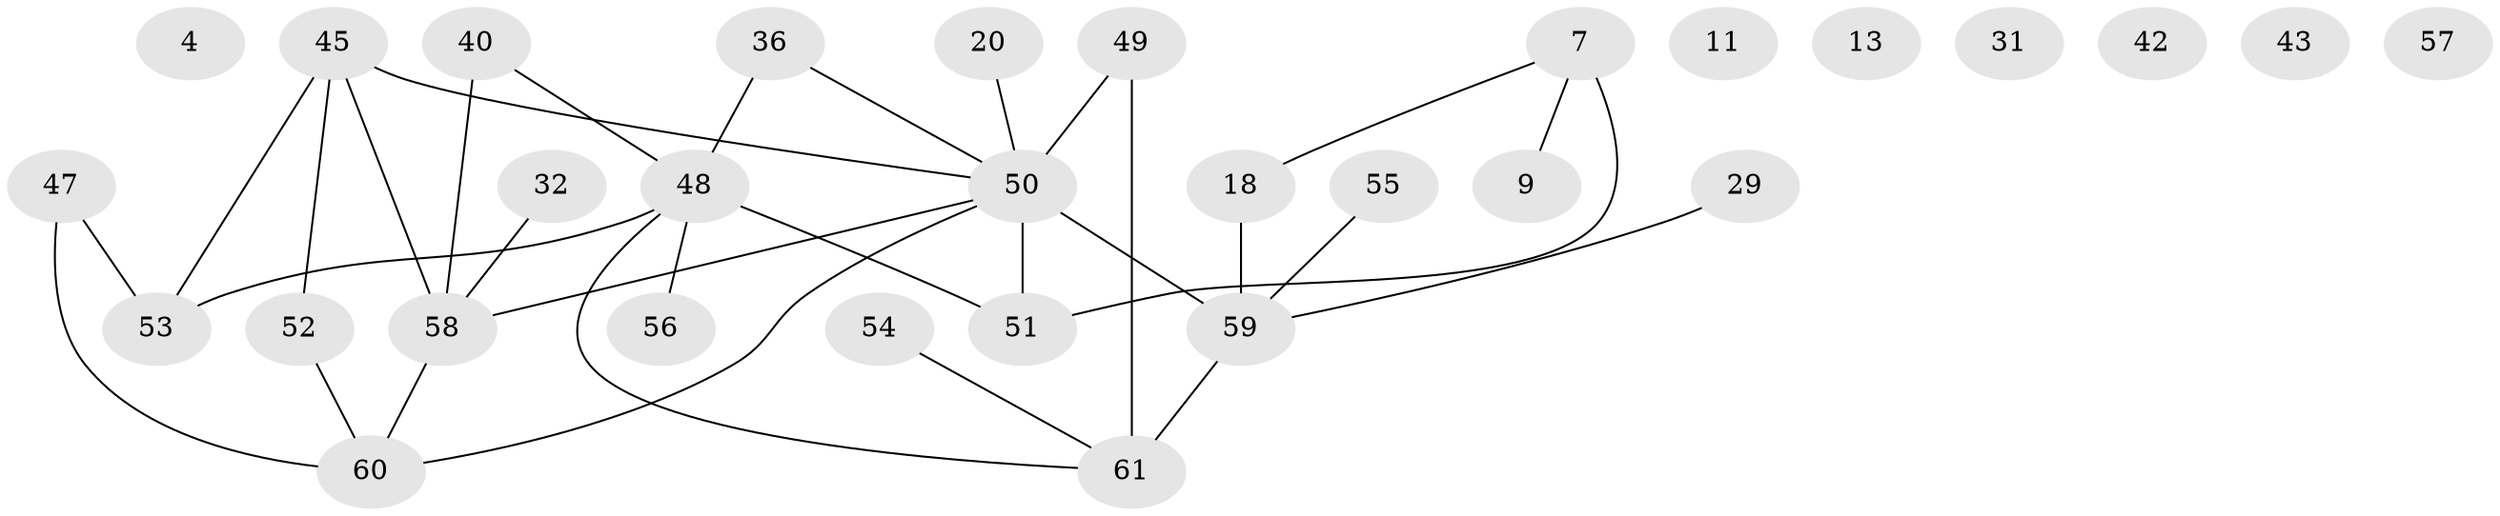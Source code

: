 // original degree distribution, {3: 0.2786885245901639, 2: 0.22950819672131148, 0: 0.11475409836065574, 4: 0.18032786885245902, 1: 0.16393442622950818, 7: 0.01639344262295082, 6: 0.01639344262295082}
// Generated by graph-tools (version 1.1) at 2025/40/03/09/25 04:40:47]
// undirected, 30 vertices, 32 edges
graph export_dot {
graph [start="1"]
  node [color=gray90,style=filled];
  4;
  7;
  9;
  11;
  13;
  18 [super="+12"];
  20;
  29;
  31;
  32 [super="+10+23"];
  36;
  40 [super="+1+27"];
  42;
  43;
  45 [super="+34"];
  47;
  48 [super="+5+25"];
  49 [super="+19"];
  50 [super="+33+39"];
  51 [super="+6+28"];
  52;
  53;
  54;
  55 [super="+30"];
  56;
  57;
  58 [super="+16+41"];
  59 [super="+38+46"];
  60 [super="+35"];
  61 [super="+44"];
  7 -- 9;
  7 -- 18;
  7 -- 51 [weight=2];
  18 -- 59;
  20 -- 50;
  29 -- 59;
  32 -- 58;
  36 -- 50;
  36 -- 48;
  40 -- 58 [weight=2];
  40 -- 48;
  45 -- 52;
  45 -- 53 [weight=2];
  45 -- 50;
  45 -- 58 [weight=3];
  47 -- 53;
  47 -- 60;
  48 -- 56;
  48 -- 53;
  48 -- 51;
  48 -- 61;
  49 -- 61;
  49 -- 50;
  50 -- 51 [weight=3];
  50 -- 59 [weight=2];
  50 -- 60;
  50 -- 58;
  52 -- 60;
  54 -- 61;
  55 -- 59 [weight=2];
  58 -- 60;
  59 -- 61 [weight=2];
}
